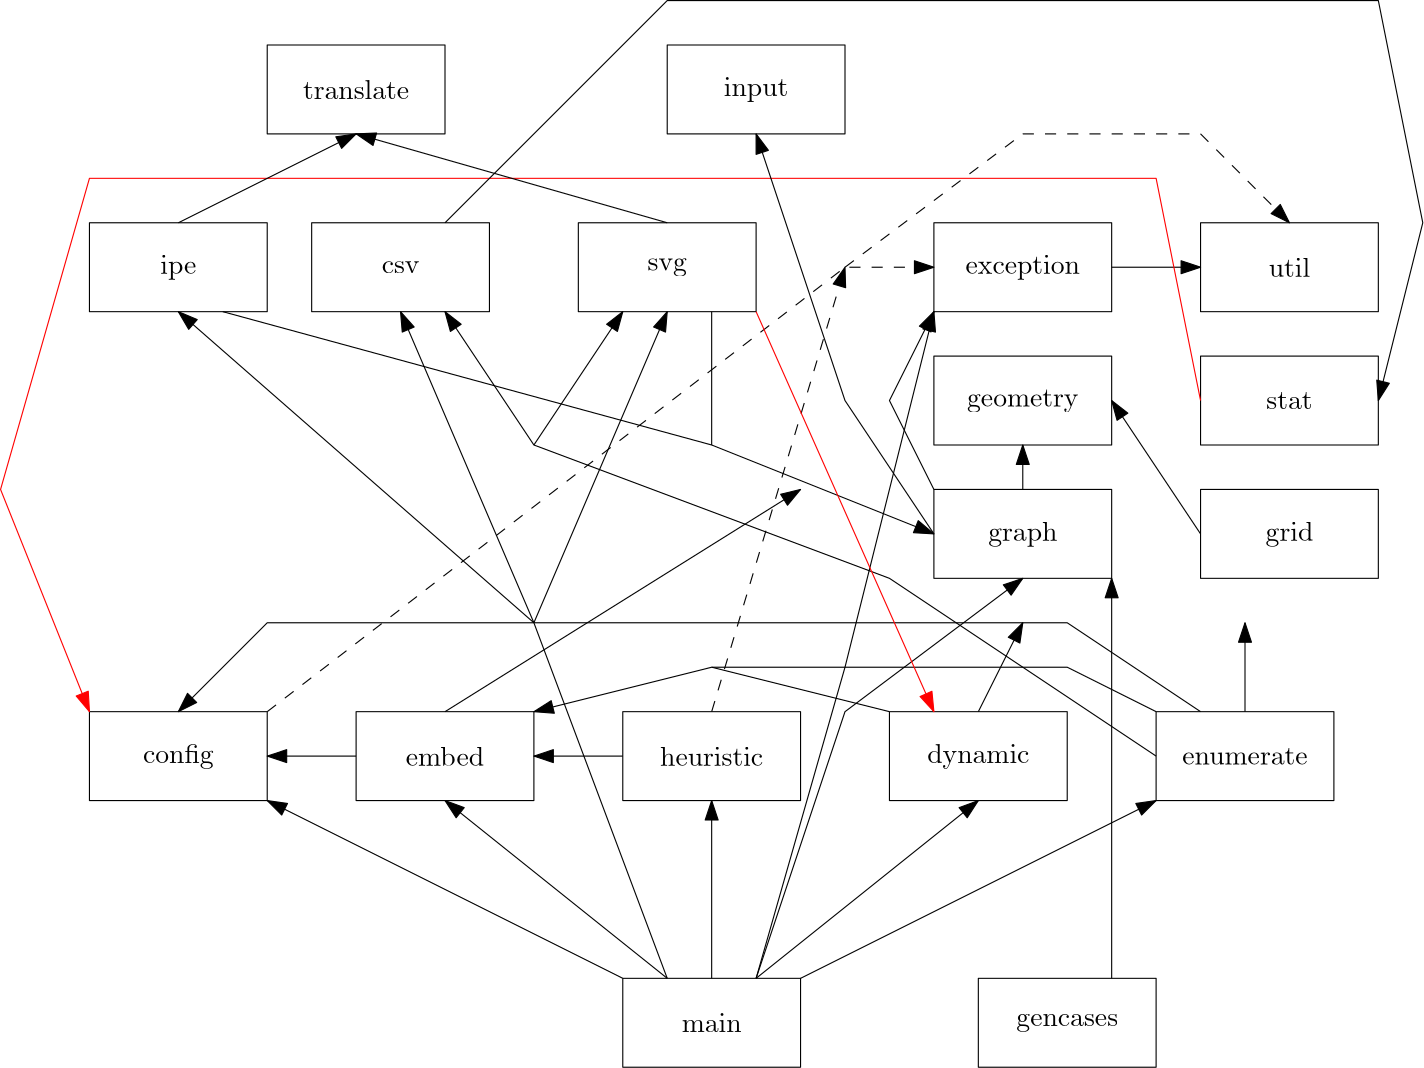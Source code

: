 <?xml version="1.0"?>
<!DOCTYPE ipe SYSTEM "ipe.dtd">
<ipe version="70218" creator="Ipe 7.2.23">
<info created="D:20220314150735" modified="D:20220314153020"/>
<ipestyle name="basic">
<symbol name="arrow/arc(spx)">
<path stroke="sym-stroke" fill="sym-stroke" pen="sym-pen">
0 0 m
-1 0.333 l
-1 -0.333 l
h
</path>
</symbol>
<symbol name="arrow/farc(spx)">
<path stroke="sym-stroke" fill="white" pen="sym-pen">
0 0 m
-1 0.333 l
-1 -0.333 l
h
</path>
</symbol>
<symbol name="arrow/ptarc(spx)">
<path stroke="sym-stroke" fill="sym-stroke" pen="sym-pen">
0 0 m
-1 0.333 l
-0.8 0 l
-1 -0.333 l
h
</path>
</symbol>
<symbol name="arrow/fptarc(spx)">
<path stroke="sym-stroke" fill="white" pen="sym-pen">
0 0 m
-1 0.333 l
-0.8 0 l
-1 -0.333 l
h
</path>
</symbol>
<symbol name="mark/circle(sx)" transformations="translations">
<path fill="sym-stroke">
0.6 0 0 0.6 0 0 e
0.4 0 0 0.4 0 0 e
</path>
</symbol>
<symbol name="mark/disk(sx)" transformations="translations">
<path fill="sym-stroke">
0.6 0 0 0.6 0 0 e
</path>
</symbol>
<symbol name="mark/fdisk(sfx)" transformations="translations">
<group>
<path fill="sym-fill">
0.5 0 0 0.5 0 0 e
</path>
<path fill="sym-stroke" fillrule="eofill">
0.6 0 0 0.6 0 0 e
0.4 0 0 0.4 0 0 e
</path>
</group>
</symbol>
<symbol name="mark/box(sx)" transformations="translations">
<path fill="sym-stroke" fillrule="eofill">
-0.6 -0.6 m
0.6 -0.6 l
0.6 0.6 l
-0.6 0.6 l
h
-0.4 -0.4 m
0.4 -0.4 l
0.4 0.4 l
-0.4 0.4 l
h
</path>
</symbol>
<symbol name="mark/square(sx)" transformations="translations">
<path fill="sym-stroke">
-0.6 -0.6 m
0.6 -0.6 l
0.6 0.6 l
-0.6 0.6 l
h
</path>
</symbol>
<symbol name="mark/fsquare(sfx)" transformations="translations">
<group>
<path fill="sym-fill">
-0.5 -0.5 m
0.5 -0.5 l
0.5 0.5 l
-0.5 0.5 l
h
</path>
<path fill="sym-stroke" fillrule="eofill">
-0.6 -0.6 m
0.6 -0.6 l
0.6 0.6 l
-0.6 0.6 l
h
-0.4 -0.4 m
0.4 -0.4 l
0.4 0.4 l
-0.4 0.4 l
h
</path>
</group>
</symbol>
<symbol name="mark/cross(sx)" transformations="translations">
<group>
<path fill="sym-stroke">
-0.43 -0.57 m
0.57 0.43 l
0.43 0.57 l
-0.57 -0.43 l
h
</path>
<path fill="sym-stroke">
-0.43 0.57 m
0.57 -0.43 l
0.43 -0.57 l
-0.57 0.43 l
h
</path>
</group>
</symbol>
<symbol name="arrow/fnormal(spx)">
<path stroke="sym-stroke" fill="white" pen="sym-pen">
0 0 m
-1 0.333 l
-1 -0.333 l
h
</path>
</symbol>
<symbol name="arrow/pointed(spx)">
<path stroke="sym-stroke" fill="sym-stroke" pen="sym-pen">
0 0 m
-1 0.333 l
-0.8 0 l
-1 -0.333 l
h
</path>
</symbol>
<symbol name="arrow/fpointed(spx)">
<path stroke="sym-stroke" fill="white" pen="sym-pen">
0 0 m
-1 0.333 l
-0.8 0 l
-1 -0.333 l
h
</path>
</symbol>
<symbol name="arrow/linear(spx)">
<path stroke="sym-stroke" pen="sym-pen">
-1 0.333 m
0 0 l
-1 -0.333 l
</path>
</symbol>
<symbol name="arrow/fdouble(spx)">
<path stroke="sym-stroke" fill="white" pen="sym-pen">
0 0 m
-1 0.333 l
-1 -0.333 l
h
-1 0 m
-2 0.333 l
-2 -0.333 l
h
</path>
</symbol>
<symbol name="arrow/double(spx)">
<path stroke="sym-stroke" fill="sym-stroke" pen="sym-pen">
0 0 m
-1 0.333 l
-1 -0.333 l
h
-1 0 m
-2 0.333 l
-2 -0.333 l
h
</path>
</symbol>
<symbol name="arrow/mid-normal(spx)">
<path stroke="sym-stroke" fill="sym-stroke" pen="sym-pen">
0.5 0 m
-0.5 0.333 l
-0.5 -0.333 l
h
</path>
</symbol>
<symbol name="arrow/mid-fnormal(spx)">
<path stroke="sym-stroke" fill="white" pen="sym-pen">
0.5 0 m
-0.5 0.333 l
-0.5 -0.333 l
h
</path>
</symbol>
<symbol name="arrow/mid-pointed(spx)">
<path stroke="sym-stroke" fill="sym-stroke" pen="sym-pen">
0.5 0 m
-0.5 0.333 l
-0.3 0 l
-0.5 -0.333 l
h
</path>
</symbol>
<symbol name="arrow/mid-fpointed(spx)">
<path stroke="sym-stroke" fill="white" pen="sym-pen">
0.5 0 m
-0.5 0.333 l
-0.3 0 l
-0.5 -0.333 l
h
</path>
</symbol>
<symbol name="arrow/mid-double(spx)">
<path stroke="sym-stroke" fill="sym-stroke" pen="sym-pen">
1 0 m
0 0.333 l
0 -0.333 l
h
0 0 m
-1 0.333 l
-1 -0.333 l
h
</path>
</symbol>
<symbol name="arrow/mid-fdouble(spx)">
<path stroke="sym-stroke" fill="white" pen="sym-pen">
1 0 m
0 0.333 l
0 -0.333 l
h
0 0 m
-1 0.333 l
-1 -0.333 l
h
</path>
</symbol>
<anglesize name="22.5 deg" value="22.5"/>
<anglesize name="30 deg" value="30"/>
<anglesize name="45 deg" value="45"/>
<anglesize name="60 deg" value="60"/>
<anglesize name="90 deg" value="90"/>
<arrowsize name="large" value="10"/>
<arrowsize name="small" value="5"/>
<arrowsize name="tiny" value="3"/>
<color name="blue" value="0 0 1"/>
<color name="brown" value="0.647 0.165 0.165"/>
<color name="darkblue" value="0 0 0.545"/>
<color name="darkcyan" value="0 0.545 0.545"/>
<color name="darkgray" value="0.663"/>
<color name="darkgreen" value="0 0.392 0"/>
<color name="darkmagenta" value="0.545 0 0.545"/>
<color name="darkorange" value="1 0.549 0"/>
<color name="darkred" value="0.545 0 0"/>
<color name="gold" value="1 0.843 0"/>
<color name="gray" value="0.745"/>
<color name="green" value="0 1 0"/>
<color name="lightblue" value="0.678 0.847 0.902"/>
<color name="lightcyan" value="0.878 1 1"/>
<color name="lightgray" value="0.827"/>
<color name="lightgreen" value="0.565 0.933 0.565"/>
<color name="lightyellow" value="1 1 0.878"/>
<color name="navy" value="0 0 0.502"/>
<color name="orange" value="1 0.647 0"/>
<color name="pink" value="1 0.753 0.796"/>
<color name="purple" value="0.627 0.125 0.941"/>
<color name="red" value="1 0 0"/>
<color name="seagreen" value="0.18 0.545 0.341"/>
<color name="turquoise" value="0.251 0.878 0.816"/>
<color name="violet" value="0.933 0.51 0.933"/>
<color name="yellow" value="1 1 0"/>
<dashstyle name="dash dot dotted" value="[4 2 1 2 1 2] 0"/>
<dashstyle name="dash dotted" value="[4 2 1 2] 0"/>
<dashstyle name="dashed" value="[4] 0"/>
<dashstyle name="dotted" value="[1 3] 0"/>
<gridsize name="10 pts (~3.5 mm)" value="10"/>
<gridsize name="14 pts (~5 mm)" value="14"/>
<gridsize name="16 pts (~6 mm)" value="16"/>
<gridsize name="20 pts (~7 mm)" value="20"/>
<gridsize name="28 pts (~10 mm)" value="28"/>
<gridsize name="32 pts (~12 mm)" value="32"/>
<gridsize name="4 pts" value="4"/>
<gridsize name="56 pts (~20 mm)" value="56"/>
<gridsize name="8 pts (~3 mm)" value="8"/>
<opacity name="10%" value="0.1"/>
<opacity name="30%" value="0.3"/>
<opacity name="50%" value="0.5"/>
<opacity name="75%" value="0.75"/>
<pen name="fat" value="1.2"/>
<pen name="heavier" value="0.8"/>
<pen name="ultrafat" value="2"/>
<symbolsize name="large" value="5"/>
<symbolsize name="small" value="2"/>
<symbolsize name="tiny" value="1.1"/>
<textsize name="Huge" value="\Huge"/>
<textsize name="LARGE" value="\LARGE"/>
<textsize name="Large" value="\Large"/>
<textsize name="footnote" value="\footnotesize"/>
<textsize name="huge" value="\huge"/>
<textsize name="large" value="\large"/>
<textsize name="small" value="\small"/>
<textsize name="tiny" value="\tiny"/>
<textstyle name="center" begin="\begin{center}" end="\end{center}"/>
<textstyle name="item" begin="\begin{itemize}\item{}" end="\end{itemize}"/>
<textstyle name="itemize" begin="\begin{itemize}" end="\end{itemize}"/>
<tiling name="falling" angle="-60" step="4" width="1"/>
<tiling name="rising" angle="30" step="4" width="1"/>
</ipestyle>
<page>
<layer name="alpha"/>
<view layers="alpha" active="alpha"/>
<text layer="alpha" matrix="1 0 0 1 64 -32" transformations="translations" pos="256 448" stroke="black" type="label" width="21.586" height="6.654" depth="0" halign="center" valign="center">main</text>
<path matrix="1 0 0 1 64 -32" stroke="black">
224 464 m
224 432 l
288 432 l
288 464 l
h
</path>
<text matrix="1 0 0 1 -128 64" transformations="translations" pos="256 448" stroke="black" type="label" width="25.46" height="6.926" depth="1.93" halign="center" valign="center">config</text>
<path matrix="1 0 0 1 -128 64" stroke="black">
224 464 m
224 432 l
288 432 l
288 464 l
h
</path>
<text matrix="1 0 0 1 -32 64" transformations="translations" pos="256 448" stroke="black" type="label" width="28.228" height="6.918" depth="0" halign="center" valign="center">embed</text>
<path matrix="1 0 0 1 -32 64" stroke="black">
224 464 m
224 432 l
288 432 l
288 464 l
h
</path>
<text matrix="1 0 0 1 64 64" transformations="translations" pos="256 448" stroke="black" type="label" width="37.166" height="6.918" depth="0" halign="center" valign="center">heuristic</text>
<path matrix="1 0 0 1 64 64" stroke="black">
224 464 m
224 432 l
288 432 l
288 464 l
h
</path>
<text matrix="1 0 0 1 160 64" transformations="translations" pos="256 448" stroke="black" type="label" width="36.807" height="6.926" depth="1.93" halign="center" valign="center">dynamic</text>
<path matrix="1 0 0 1 160 64" stroke="black">
224 464 m
224 432 l
288 432 l
288 464 l
h
</path>
<text matrix="1 0 0 1 256 64" transformations="translations" pos="256 448" stroke="black" type="label" width="45.136" height="6.128" depth="0" halign="center" valign="center">enumerate</text>
<path matrix="1 0 0 1 256 64" stroke="black">
224 464 m
224 432 l
288 432 l
288 464 l
h
</path>
<text matrix="1 0 0 1 -128 240" transformations="translations" pos="256 448" stroke="black" type="label" width="13.007" height="6.661" depth="1.93" halign="center" valign="center">ipe</text>
<path matrix="1 0 0 1 -128 240" stroke="black">
224 464 m
224 432 l
288 432 l
288 464 l
h
</path>
<text matrix="1 0 0 1 -48 240" transformations="translations" pos="256 448" stroke="black" type="label" width="13.616" height="4.289" depth="0" halign="center" valign="center">csv</text>
<path matrix="1 0 0 1 -48 240" stroke="black">
224 464 m
224 432 l
288 432 l
288 464 l
h
</path>
<text matrix="1 0 0 1 48 240" transformations="translations" pos="256 448" stroke="black" type="label" width="14.169" height="4.297" depth="1.93" halign="center" valign="center">svg</text>
<path matrix="1 0 0 1 48 240" stroke="black">
224 464 m
224 432 l
288 432 l
288 464 l
h
</path>
<text matrix="1 0 0 1 176 240" transformations="translations" pos="256 448" stroke="black" type="label" width="41.234" height="6.661" depth="1.93" halign="center" valign="center">exception</text>
<path matrix="1 0 0 1 176 240" stroke="black">
224 464 m
224 432 l
288 432 l
288 464 l
h
</path>
<text matrix="1 0 0 1 176 192" transformations="translations" pos="256 448" stroke="black" type="label" width="40.155" height="6.135" depth="1.93" halign="center" valign="center">geometry</text>
<path matrix="1 0 0 1 176 192" stroke="black">
224 464 m
224 432 l
288 432 l
288 464 l
h
</path>
<text matrix="1 0 0 1 176 144" transformations="translations" pos="256 448" stroke="black" type="label" width="24.934" height="6.926" depth="1.93" halign="center" valign="center">graph</text>
<path matrix="1 0 0 1 176 144" stroke="black">
224 464 m
224 432 l
288 432 l
288 464 l
h
</path>
<text matrix="1 0 0 1 272 144" transformations="translations" pos="256 448" stroke="black" type="label" width="17.186" height="6.926" depth="1.93" halign="center" valign="center">grid</text>
<path matrix="1 0 0 1 272 144" stroke="black">
224 464 m
224 432 l
288 432 l
288 464 l
h
</path>
<text matrix="1 0 0 1 272 192" transformations="translations" pos="256 448" stroke="black" type="label" width="16.66" height="6.128" depth="0" halign="center" valign="center">stat</text>
<path matrix="1 0 0 1 272 192" stroke="black">
224 464 m
224 432 l
288 432 l
288 464 l
h
</path>
<text matrix="1 0 0 1 272 240" transformations="translations" pos="256 448" stroke="black" type="label" width="14.944" height="6.918" depth="0" halign="center" valign="center">util</text>
<path matrix="1 0 0 1 272 240" stroke="black">
224 464 m
224 432 l
288 432 l
288 464 l
h
</path>
<path stroke="black" arrow="normal/normal">
288 432 m
160 496 l
</path>
<path stroke="black" arrow="normal/normal">
304 432 m
224 496 l
</path>
<path stroke="black" arrow="normal/normal">
320 432 m
320 496 l
</path>
<path stroke="black" arrow="normal/normal">
336 432 m
416 496 l
</path>
<path stroke="black" arrow="normal/normal">
352 432 m
480 496 l
</path>
<path stroke="black" arrow="normal/normal">
336 432 m
368 528 l
432 576 l
</path>
<path stroke="black" arrow="normal/normal">
336 432 m
368 544 l
400 672 l
</path>
<path stroke="black" arrow="normal/normal">
304 432 m
256 560 l
128 672 l
</path>
<path stroke="black" arrow="normal/normal">
256 560 m
208 672 l
</path>
<path stroke="black" arrow="normal/normal">
256 560 m
304 672 l
</path>
<text matrix="1 0 0 1 192 -32" transformations="translations" pos="256 448" stroke="black" type="label" width="36.64" height="4.297" depth="1.93" halign="center" valign="center">gencases</text>
<path matrix="1 0 0 1 192 -32" stroke="black">
224 464 m
224 432 l
288 432 l
288 464 l
h
</path>
<path stroke="black" arrow="normal/normal">
400 608 m
384 640 l
400 672 l
</path>
<path stroke="black" arrow="normal/normal">
432 608 m
432 624 l
</path>
<path stroke="black" arrow="normal/normal">
464 688 m
496 688 l
</path>
<path stroke="red" arrow="normal/normal">
496 640 m
480 720 l
96 720 l
64 608 l
96 528 l
</path>
<path stroke="black" arrow="normal/normal">
496 592 m
464 640 l
</path>
<text matrix="1 0 0 1 80 304" transformations="translations" pos="256 448" stroke="black" type="label" width="23.246" height="6.661" depth="1.93" halign="center" valign="center">input</text>
<path matrix="1 0 0 1 80 304" stroke="black">
224 464 m
224 432 l
288 432 l
288 464 l
h
</path>
<path stroke="black" arrow="normal/normal">
400 592 m
368 640 l
336 736 l
</path>
<path stroke="black" dash="dashed" arrow="normal/normal">
160 528 m
368 688 l
400 688 l
</path>
<path stroke="black" dash="dashed" arrow="normal/normal">
368 688 m
432 736 l
496 736 l
528 704 l
</path>
<path stroke="black" arrow="normal/normal">
224 528 m
352 608 l
</path>
<path stroke="black" arrow="normal/normal">
288 512 m
256 512 l
</path>
<path stroke="black" dash="dashed" arrow="normal/normal">
320 528 m
368 688 l
</path>
<path stroke="black" arrow="normal/normal">
416 528 m
432 560 l
</path>
<path stroke="black" arrow="normal/normal">
384 528 m
320 544 l
256 528 l
</path>
<path stroke="black" arrow="normal/normal">
512 528 m
512 560 l
</path>
<path stroke="black">
480 528 m
448 544 l
320 544 l
</path>
<path stroke="black" arrow="normal/normal">
496 528 m
448 560 l
160 560 l
128 528 l
</path>
<path stroke="black" arrow="normal/normal">
480 512 m
384 576 l
256 624 l
224 672 l
</path>
<path stroke="black" arrow="normal/normal">
256 624 m
288 672 l
</path>
<path stroke="black" arrow="normal/normal">
464 432 m
464 576 l
</path>
<path stroke="black" arrow="normal/normal">
192 512 m
160 512 l
</path>
<path stroke="black" arrow="normal/normal">
224 704 m
304 784 l
560 784 l
576 704 l
560 640 l
</path>
<text matrix="1 0 0 1 -64 304" transformations="translations" pos="256 448" stroke="black" type="label" width="38.273" height="6.918" depth="0" halign="center" valign="center">translate</text>
<path matrix="1 0 0 1 -64 304" stroke="black">
224 464 m
224 432 l
288 432 l
288 464 l
h
</path>
<path stroke="black" arrow="normal/normal">
128 704 m
192 736 l
</path>
<path stroke="black" arrow="normal/normal">
304 704 m
192 736 l
</path>
<path stroke="black" arrow="normal/normal">
144 672 m
320 624 l
400 592 l
</path>
<path stroke="black">
320 672 m
320 624 l
</path>
<path stroke="red" arrow="normal/normal">
336 672 m
400 528 l
</path>
</page>
</ipe>
